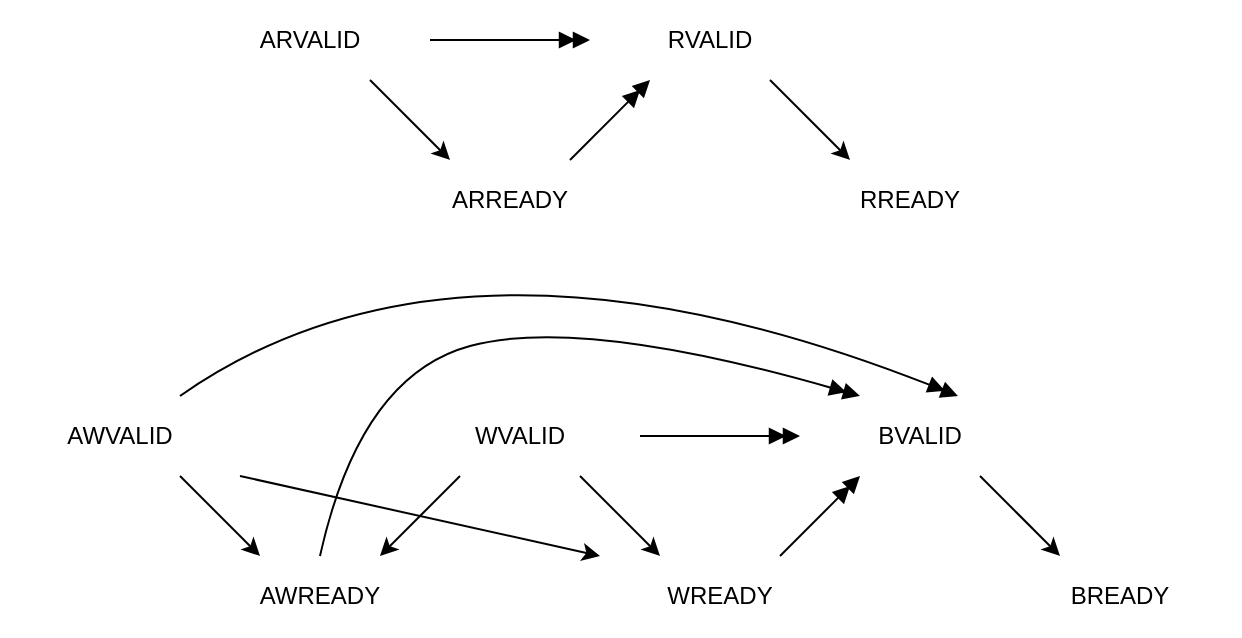 <mxfile version="22.1.17" type="device">
  <diagram name="Page-1" id="WkB2RHOsNLWWTl2mkixF">
    <mxGraphModel dx="1824" dy="1027" grid="1" gridSize="10" guides="1" tooltips="1" connect="1" arrows="1" fold="1" page="1" pageScale="1" pageWidth="850" pageHeight="1100" math="0" shadow="0">
      <root>
        <mxCell id="0" />
        <mxCell id="1" parent="0" />
        <mxCell id="7-to8fDKJVjIsuuOQxpE-1" value="ARVALID" style="rounded=1;whiteSpace=wrap;html=1;strokeColor=none;fillColor=none;" vertex="1" parent="1">
          <mxGeometry x="215" y="200" width="120" height="40" as="geometry" />
        </mxCell>
        <mxCell id="7-to8fDKJVjIsuuOQxpE-2" value="RVALID" style="rounded=1;whiteSpace=wrap;html=1;strokeColor=none;fillColor=none;" vertex="1" parent="1">
          <mxGeometry x="415" y="200" width="120" height="40" as="geometry" />
        </mxCell>
        <mxCell id="7-to8fDKJVjIsuuOQxpE-3" value="ARREADY" style="rounded=1;whiteSpace=wrap;html=1;strokeColor=none;fillColor=none;" vertex="1" parent="1">
          <mxGeometry x="315" y="280" width="120" height="40" as="geometry" />
        </mxCell>
        <mxCell id="7-to8fDKJVjIsuuOQxpE-4" value="RREADY" style="rounded=1;whiteSpace=wrap;html=1;strokeColor=none;fillColor=none;" vertex="1" parent="1">
          <mxGeometry x="515" y="280" width="120" height="40" as="geometry" />
        </mxCell>
        <mxCell id="7-to8fDKJVjIsuuOQxpE-5" value="" style="endArrow=classic;html=1;rounded=0;exitX=0.75;exitY=1;exitDx=0;exitDy=0;entryX=0.25;entryY=0;entryDx=0;entryDy=0;" edge="1" parent="1" source="7-to8fDKJVjIsuuOQxpE-1" target="7-to8fDKJVjIsuuOQxpE-3">
          <mxGeometry width="50" height="50" relative="1" as="geometry">
            <mxPoint x="495" y="590" as="sourcePoint" />
            <mxPoint x="545" y="540" as="targetPoint" />
          </mxGeometry>
        </mxCell>
        <mxCell id="7-to8fDKJVjIsuuOQxpE-6" value="" style="endArrow=classic;html=1;rounded=0;exitX=0.75;exitY=1;exitDx=0;exitDy=0;entryX=0.25;entryY=0;entryDx=0;entryDy=0;" edge="1" parent="1" source="7-to8fDKJVjIsuuOQxpE-2" target="7-to8fDKJVjIsuuOQxpE-4">
          <mxGeometry width="50" height="50" relative="1" as="geometry">
            <mxPoint x="475" y="250" as="sourcePoint" />
            <mxPoint x="515" y="330" as="targetPoint" />
          </mxGeometry>
        </mxCell>
        <mxCell id="7-to8fDKJVjIsuuOQxpE-7" value="" style="endArrow=doubleBlock;html=1;rounded=0;exitX=1;exitY=0.5;exitDx=0;exitDy=0;entryX=0;entryY=0.5;entryDx=0;entryDy=0;endFill=1;" edge="1" parent="1" source="7-to8fDKJVjIsuuOQxpE-1" target="7-to8fDKJVjIsuuOQxpE-2">
          <mxGeometry width="50" height="50" relative="1" as="geometry">
            <mxPoint x="515" y="250" as="sourcePoint" />
            <mxPoint x="555" y="330" as="targetPoint" />
          </mxGeometry>
        </mxCell>
        <mxCell id="7-to8fDKJVjIsuuOQxpE-8" value="" style="endArrow=doubleBlock;html=1;rounded=0;exitX=0.75;exitY=0;exitDx=0;exitDy=0;entryX=0.25;entryY=1;entryDx=0;entryDy=0;endFill=1;" edge="1" parent="1" source="7-to8fDKJVjIsuuOQxpE-3" target="7-to8fDKJVjIsuuOQxpE-2">
          <mxGeometry width="50" height="50" relative="1" as="geometry">
            <mxPoint x="345" y="230" as="sourcePoint" />
            <mxPoint x="425" y="230" as="targetPoint" />
          </mxGeometry>
        </mxCell>
        <mxCell id="7-to8fDKJVjIsuuOQxpE-9" value="AWVALID" style="rounded=1;whiteSpace=wrap;html=1;strokeColor=none;fillColor=none;" vertex="1" parent="1">
          <mxGeometry x="120" y="398" width="120" height="40" as="geometry" />
        </mxCell>
        <mxCell id="7-to8fDKJVjIsuuOQxpE-10" value="WVALID" style="rounded=1;whiteSpace=wrap;html=1;strokeColor=none;fillColor=none;" vertex="1" parent="1">
          <mxGeometry x="320" y="398" width="120" height="40" as="geometry" />
        </mxCell>
        <mxCell id="7-to8fDKJVjIsuuOQxpE-11" value="AWREADY" style="rounded=1;whiteSpace=wrap;html=1;strokeColor=none;fillColor=none;" vertex="1" parent="1">
          <mxGeometry x="220" y="478" width="120" height="40" as="geometry" />
        </mxCell>
        <mxCell id="7-to8fDKJVjIsuuOQxpE-12" value="WREADY" style="rounded=1;whiteSpace=wrap;html=1;strokeColor=none;fillColor=none;" vertex="1" parent="1">
          <mxGeometry x="420" y="478" width="120" height="40" as="geometry" />
        </mxCell>
        <mxCell id="7-to8fDKJVjIsuuOQxpE-13" value="" style="endArrow=classic;html=1;rounded=0;exitX=0.75;exitY=1;exitDx=0;exitDy=0;entryX=0.25;entryY=0;entryDx=0;entryDy=0;" edge="1" parent="1" source="7-to8fDKJVjIsuuOQxpE-9" target="7-to8fDKJVjIsuuOQxpE-11">
          <mxGeometry width="50" height="50" relative="1" as="geometry">
            <mxPoint x="400" y="788" as="sourcePoint" />
            <mxPoint x="450" y="738" as="targetPoint" />
          </mxGeometry>
        </mxCell>
        <mxCell id="7-to8fDKJVjIsuuOQxpE-14" value="" style="endArrow=classic;html=1;rounded=0;exitX=0.75;exitY=1;exitDx=0;exitDy=0;entryX=0.25;entryY=0;entryDx=0;entryDy=0;" edge="1" parent="1" source="7-to8fDKJVjIsuuOQxpE-10" target="7-to8fDKJVjIsuuOQxpE-12">
          <mxGeometry width="50" height="50" relative="1" as="geometry">
            <mxPoint x="380" y="448" as="sourcePoint" />
            <mxPoint x="420" y="528" as="targetPoint" />
          </mxGeometry>
        </mxCell>
        <mxCell id="7-to8fDKJVjIsuuOQxpE-15" value="" style="endArrow=doubleBlock;html=1;rounded=0;entryX=0;entryY=0.5;entryDx=0;entryDy=0;endFill=1;" edge="1" parent="1" target="7-to8fDKJVjIsuuOQxpE-17">
          <mxGeometry width="50" height="50" relative="1" as="geometry">
            <mxPoint x="440" y="418" as="sourcePoint" />
            <mxPoint x="460" y="528" as="targetPoint" />
          </mxGeometry>
        </mxCell>
        <mxCell id="7-to8fDKJVjIsuuOQxpE-16" value="" style="endArrow=doubleBlock;html=1;rounded=0;exitX=0.75;exitY=0;exitDx=0;exitDy=0;entryX=0.25;entryY=1;entryDx=0;entryDy=0;endFill=1;" edge="1" parent="1" source="7-to8fDKJVjIsuuOQxpE-12" target="7-to8fDKJVjIsuuOQxpE-17">
          <mxGeometry width="50" height="50" relative="1" as="geometry">
            <mxPoint x="250" y="428" as="sourcePoint" />
            <mxPoint x="330" y="428" as="targetPoint" />
          </mxGeometry>
        </mxCell>
        <mxCell id="7-to8fDKJVjIsuuOQxpE-17" value="BVALID" style="rounded=1;whiteSpace=wrap;html=1;strokeColor=none;fillColor=none;" vertex="1" parent="1">
          <mxGeometry x="520" y="398" width="120" height="40" as="geometry" />
        </mxCell>
        <mxCell id="7-to8fDKJVjIsuuOQxpE-18" value="BREADY" style="rounded=1;whiteSpace=wrap;html=1;strokeColor=none;fillColor=none;" vertex="1" parent="1">
          <mxGeometry x="620" y="478" width="120" height="40" as="geometry" />
        </mxCell>
        <mxCell id="7-to8fDKJVjIsuuOQxpE-19" value="" style="endArrow=classic;html=1;rounded=0;exitX=0.75;exitY=1;exitDx=0;exitDy=0;entryX=0.25;entryY=0;entryDx=0;entryDy=0;" edge="1" parent="1" source="7-to8fDKJVjIsuuOQxpE-17" target="7-to8fDKJVjIsuuOQxpE-18">
          <mxGeometry width="50" height="50" relative="1" as="geometry">
            <mxPoint x="420" y="448" as="sourcePoint" />
            <mxPoint x="460" y="528" as="targetPoint" />
          </mxGeometry>
        </mxCell>
        <mxCell id="7-to8fDKJVjIsuuOQxpE-20" value="" style="endArrow=classic;html=1;rounded=0;exitX=0.25;exitY=1;exitDx=0;exitDy=0;entryX=0.75;entryY=0;entryDx=0;entryDy=0;" edge="1" parent="1" source="7-to8fDKJVjIsuuOQxpE-10" target="7-to8fDKJVjIsuuOQxpE-11">
          <mxGeometry width="50" height="50" relative="1" as="geometry">
            <mxPoint x="420" y="448" as="sourcePoint" />
            <mxPoint x="460" y="528" as="targetPoint" />
          </mxGeometry>
        </mxCell>
        <mxCell id="7-to8fDKJVjIsuuOQxpE-21" value="" style="endArrow=classic;html=1;rounded=0;exitX=1;exitY=1;exitDx=0;exitDy=0;entryX=0;entryY=0;entryDx=0;entryDy=0;" edge="1" parent="1" source="7-to8fDKJVjIsuuOQxpE-9" target="7-to8fDKJVjIsuuOQxpE-12">
          <mxGeometry width="50" height="50" relative="1" as="geometry">
            <mxPoint x="360" y="448" as="sourcePoint" />
            <mxPoint x="320" y="528" as="targetPoint" />
          </mxGeometry>
        </mxCell>
        <mxCell id="7-to8fDKJVjIsuuOQxpE-22" value="" style="curved=1;endArrow=doubleBlock;html=1;rounded=0;exitX=0.5;exitY=0;exitDx=0;exitDy=0;entryX=0.25;entryY=0;entryDx=0;entryDy=0;endFill=1;" edge="1" parent="1" source="7-to8fDKJVjIsuuOQxpE-11" target="7-to8fDKJVjIsuuOQxpE-17">
          <mxGeometry width="50" height="50" relative="1" as="geometry">
            <mxPoint x="400" y="548" as="sourcePoint" />
            <mxPoint x="450" y="498" as="targetPoint" />
            <Array as="points">
              <mxPoint x="300" y="388" />
              <mxPoint x="410" y="358" />
            </Array>
          </mxGeometry>
        </mxCell>
        <mxCell id="7-to8fDKJVjIsuuOQxpE-23" value="" style="curved=1;endArrow=doubleBlock;html=1;rounded=0;exitX=0.75;exitY=0;exitDx=0;exitDy=0;entryX=0.658;entryY=0;entryDx=0;entryDy=0;entryPerimeter=0;endFill=1;" edge="1" parent="1" source="7-to8fDKJVjIsuuOQxpE-9" target="7-to8fDKJVjIsuuOQxpE-17">
          <mxGeometry width="50" height="50" relative="1" as="geometry">
            <mxPoint x="200" y="400" as="sourcePoint" />
            <mxPoint x="470" y="280" as="targetPoint" />
            <Array as="points">
              <mxPoint x="350" y="300" />
            </Array>
          </mxGeometry>
        </mxCell>
      </root>
    </mxGraphModel>
  </diagram>
</mxfile>
